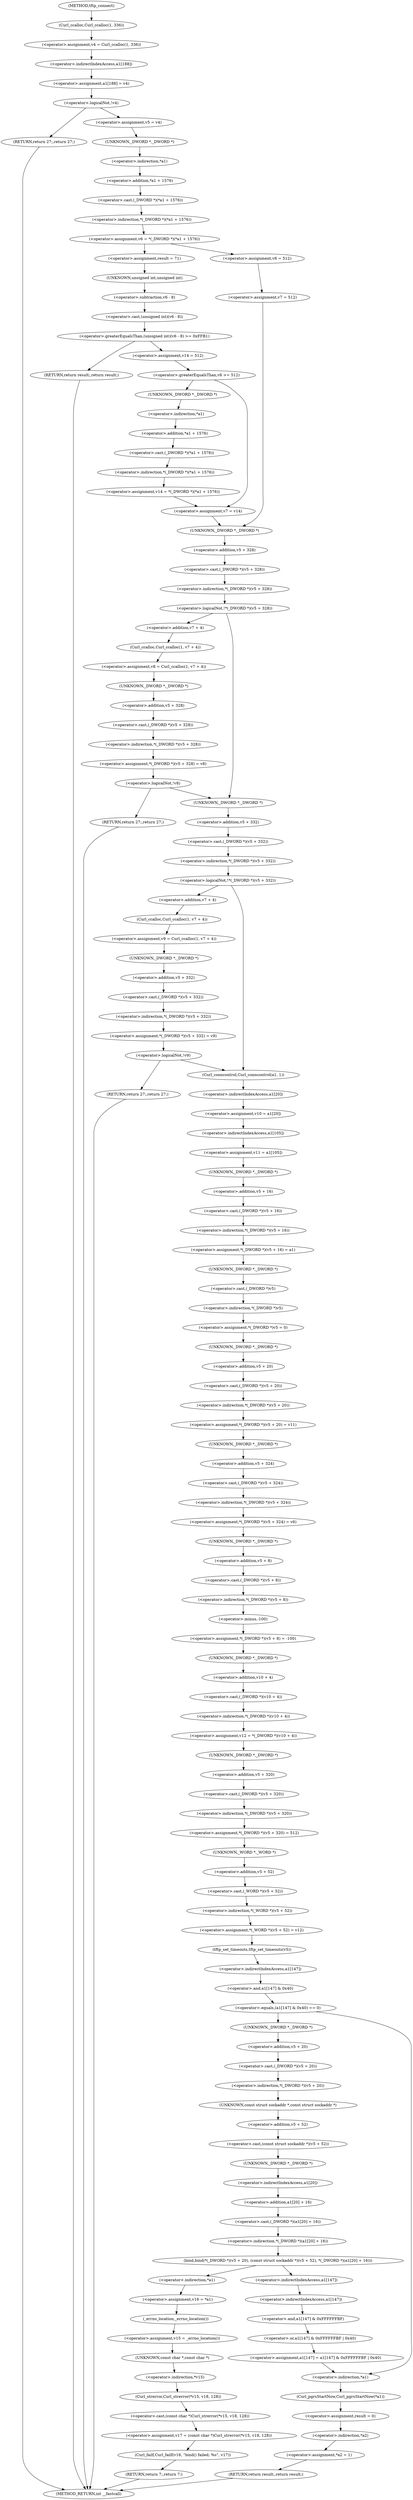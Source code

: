 digraph tftp_connect {  
"1000135" [label = "(<operator>.assignment,v4 = Curl_ccalloc(1, 336))" ]
"1000137" [label = "(Curl_ccalloc,Curl_ccalloc(1, 336))" ]
"1000140" [label = "(<operator>.assignment,a1[188] = v4)" ]
"1000141" [label = "(<operator>.indirectIndexAccess,a1[188])" ]
"1000146" [label = "(<operator>.logicalNot,!v4)" ]
"1000148" [label = "(RETURN,return 27;,return 27;)" ]
"1000150" [label = "(<operator>.assignment,v5 = v4)" ]
"1000153" [label = "(<operator>.assignment,v6 = *(_DWORD *)(*a1 + 1576))" ]
"1000155" [label = "(<operator>.indirection,*(_DWORD *)(*a1 + 1576))" ]
"1000156" [label = "(<operator>.cast,(_DWORD *)(*a1 + 1576))" ]
"1000157" [label = "(UNKNOWN,_DWORD *,_DWORD *)" ]
"1000158" [label = "(<operator>.addition,*a1 + 1576)" ]
"1000159" [label = "(<operator>.indirection,*a1)" ]
"1000165" [label = "(<operator>.assignment,result = 71)" ]
"1000169" [label = "(<operator>.greaterEqualsThan,(unsigned int)(v6 - 8) >= 0xFFB1)" ]
"1000170" [label = "(<operator>.cast,(unsigned int)(v6 - 8))" ]
"1000171" [label = "(UNKNOWN,unsigned int,unsigned int)" ]
"1000172" [label = "(<operator>.subtraction,v6 - 8)" ]
"1000176" [label = "(RETURN,return result;,return result;)" ]
"1000178" [label = "(<operator>.assignment,v14 = 512)" ]
"1000182" [label = "(<operator>.greaterEqualsThan,v6 >= 512)" ]
"1000185" [label = "(<operator>.assignment,v14 = *(_DWORD *)(*a1 + 1576))" ]
"1000187" [label = "(<operator>.indirection,*(_DWORD *)(*a1 + 1576))" ]
"1000188" [label = "(<operator>.cast,(_DWORD *)(*a1 + 1576))" ]
"1000189" [label = "(UNKNOWN,_DWORD *,_DWORD *)" ]
"1000190" [label = "(<operator>.addition,*a1 + 1576)" ]
"1000191" [label = "(<operator>.indirection,*a1)" ]
"1000194" [label = "(<operator>.assignment,v7 = v14)" ]
"1000199" [label = "(<operator>.assignment,v6 = 512)" ]
"1000202" [label = "(<operator>.assignment,v7 = 512)" ]
"1000206" [label = "(<operator>.logicalNot,!*(_DWORD *)(v5 + 328))" ]
"1000207" [label = "(<operator>.indirection,*(_DWORD *)(v5 + 328))" ]
"1000208" [label = "(<operator>.cast,(_DWORD *)(v5 + 328))" ]
"1000209" [label = "(UNKNOWN,_DWORD *,_DWORD *)" ]
"1000210" [label = "(<operator>.addition,v5 + 328)" ]
"1000214" [label = "(<operator>.assignment,v8 = Curl_ccalloc(1, v7 + 4))" ]
"1000216" [label = "(Curl_ccalloc,Curl_ccalloc(1, v7 + 4))" ]
"1000218" [label = "(<operator>.addition,v7 + 4)" ]
"1000221" [label = "(<operator>.assignment,*(_DWORD *)(v5 + 328) = v8)" ]
"1000222" [label = "(<operator>.indirection,*(_DWORD *)(v5 + 328))" ]
"1000223" [label = "(<operator>.cast,(_DWORD *)(v5 + 328))" ]
"1000224" [label = "(UNKNOWN,_DWORD *,_DWORD *)" ]
"1000225" [label = "(<operator>.addition,v5 + 328)" ]
"1000230" [label = "(<operator>.logicalNot,!v8)" ]
"1000232" [label = "(RETURN,return 27;,return 27;)" ]
"1000235" [label = "(<operator>.logicalNot,!*(_DWORD *)(v5 + 332))" ]
"1000236" [label = "(<operator>.indirection,*(_DWORD *)(v5 + 332))" ]
"1000237" [label = "(<operator>.cast,(_DWORD *)(v5 + 332))" ]
"1000238" [label = "(UNKNOWN,_DWORD *,_DWORD *)" ]
"1000239" [label = "(<operator>.addition,v5 + 332)" ]
"1000243" [label = "(<operator>.assignment,v9 = Curl_ccalloc(1, v7 + 4))" ]
"1000245" [label = "(Curl_ccalloc,Curl_ccalloc(1, v7 + 4))" ]
"1000247" [label = "(<operator>.addition,v7 + 4)" ]
"1000250" [label = "(<operator>.assignment,*(_DWORD *)(v5 + 332) = v9)" ]
"1000251" [label = "(<operator>.indirection,*(_DWORD *)(v5 + 332))" ]
"1000252" [label = "(<operator>.cast,(_DWORD *)(v5 + 332))" ]
"1000253" [label = "(UNKNOWN,_DWORD *,_DWORD *)" ]
"1000254" [label = "(<operator>.addition,v5 + 332)" ]
"1000259" [label = "(<operator>.logicalNot,!v9)" ]
"1000261" [label = "(RETURN,return 27;,return 27;)" ]
"1000263" [label = "(Curl_conncontrol,Curl_conncontrol(a1, 1))" ]
"1000266" [label = "(<operator>.assignment,v10 = a1[20])" ]
"1000268" [label = "(<operator>.indirectIndexAccess,a1[20])" ]
"1000271" [label = "(<operator>.assignment,v11 = a1[105])" ]
"1000273" [label = "(<operator>.indirectIndexAccess,a1[105])" ]
"1000276" [label = "(<operator>.assignment,*(_DWORD *)(v5 + 16) = a1)" ]
"1000277" [label = "(<operator>.indirection,*(_DWORD *)(v5 + 16))" ]
"1000278" [label = "(<operator>.cast,(_DWORD *)(v5 + 16))" ]
"1000279" [label = "(UNKNOWN,_DWORD *,_DWORD *)" ]
"1000280" [label = "(<operator>.addition,v5 + 16)" ]
"1000284" [label = "(<operator>.assignment,*(_DWORD *)v5 = 0)" ]
"1000285" [label = "(<operator>.indirection,*(_DWORD *)v5)" ]
"1000286" [label = "(<operator>.cast,(_DWORD *)v5)" ]
"1000287" [label = "(UNKNOWN,_DWORD *,_DWORD *)" ]
"1000290" [label = "(<operator>.assignment,*(_DWORD *)(v5 + 20) = v11)" ]
"1000291" [label = "(<operator>.indirection,*(_DWORD *)(v5 + 20))" ]
"1000292" [label = "(<operator>.cast,(_DWORD *)(v5 + 20))" ]
"1000293" [label = "(UNKNOWN,_DWORD *,_DWORD *)" ]
"1000294" [label = "(<operator>.addition,v5 + 20)" ]
"1000298" [label = "(<operator>.assignment,*(_DWORD *)(v5 + 324) = v6)" ]
"1000299" [label = "(<operator>.indirection,*(_DWORD *)(v5 + 324))" ]
"1000300" [label = "(<operator>.cast,(_DWORD *)(v5 + 324))" ]
"1000301" [label = "(UNKNOWN,_DWORD *,_DWORD *)" ]
"1000302" [label = "(<operator>.addition,v5 + 324)" ]
"1000306" [label = "(<operator>.assignment,*(_DWORD *)(v5 + 8) = -100)" ]
"1000307" [label = "(<operator>.indirection,*(_DWORD *)(v5 + 8))" ]
"1000308" [label = "(<operator>.cast,(_DWORD *)(v5 + 8))" ]
"1000309" [label = "(UNKNOWN,_DWORD *,_DWORD *)" ]
"1000310" [label = "(<operator>.addition,v5 + 8)" ]
"1000313" [label = "(<operator>.minus,-100)" ]
"1000315" [label = "(<operator>.assignment,v12 = *(_DWORD *)(v10 + 4))" ]
"1000317" [label = "(<operator>.indirection,*(_DWORD *)(v10 + 4))" ]
"1000318" [label = "(<operator>.cast,(_DWORD *)(v10 + 4))" ]
"1000319" [label = "(UNKNOWN,_DWORD *,_DWORD *)" ]
"1000320" [label = "(<operator>.addition,v10 + 4)" ]
"1000323" [label = "(<operator>.assignment,*(_DWORD *)(v5 + 320) = 512)" ]
"1000324" [label = "(<operator>.indirection,*(_DWORD *)(v5 + 320))" ]
"1000325" [label = "(<operator>.cast,(_DWORD *)(v5 + 320))" ]
"1000326" [label = "(UNKNOWN,_DWORD *,_DWORD *)" ]
"1000327" [label = "(<operator>.addition,v5 + 320)" ]
"1000331" [label = "(<operator>.assignment,*(_WORD *)(v5 + 52) = v12)" ]
"1000332" [label = "(<operator>.indirection,*(_WORD *)(v5 + 52))" ]
"1000333" [label = "(<operator>.cast,(_WORD *)(v5 + 52))" ]
"1000334" [label = "(UNKNOWN,_WORD *,_WORD *)" ]
"1000335" [label = "(<operator>.addition,v5 + 52)" ]
"1000339" [label = "(tftp_set_timeouts,tftp_set_timeouts(v5))" ]
"1000342" [label = "(<operator>.equals,(a1[147] & 0x40) == 0)" ]
"1000343" [label = "(<operator>.and,a1[147] & 0x40)" ]
"1000344" [label = "(<operator>.indirectIndexAccess,a1[147])" ]
"1000351" [label = "(bind,bind(*(_DWORD *)(v5 + 20), (const struct sockaddr *)(v5 + 52), *(_DWORD *)(a1[20] + 16)))" ]
"1000352" [label = "(<operator>.indirection,*(_DWORD *)(v5 + 20))" ]
"1000353" [label = "(<operator>.cast,(_DWORD *)(v5 + 20))" ]
"1000354" [label = "(UNKNOWN,_DWORD *,_DWORD *)" ]
"1000355" [label = "(<operator>.addition,v5 + 20)" ]
"1000358" [label = "(<operator>.cast,(const struct sockaddr *)(v5 + 52))" ]
"1000359" [label = "(UNKNOWN,const struct sockaddr *,const struct sockaddr *)" ]
"1000360" [label = "(<operator>.addition,v5 + 52)" ]
"1000363" [label = "(<operator>.indirection,*(_DWORD *)(a1[20] + 16))" ]
"1000364" [label = "(<operator>.cast,(_DWORD *)(a1[20] + 16))" ]
"1000365" [label = "(UNKNOWN,_DWORD *,_DWORD *)" ]
"1000366" [label = "(<operator>.addition,a1[20] + 16)" ]
"1000367" [label = "(<operator>.indirectIndexAccess,a1[20])" ]
"1000372" [label = "(<operator>.assignment,v16 = *a1)" ]
"1000374" [label = "(<operator>.indirection,*a1)" ]
"1000376" [label = "(<operator>.assignment,v15 = _errno_location())" ]
"1000378" [label = "(_errno_location,_errno_location())" ]
"1000379" [label = "(<operator>.assignment,v17 = (const char *)Curl_strerror(*v15, v18, 128))" ]
"1000381" [label = "(<operator>.cast,(const char *)Curl_strerror(*v15, v18, 128))" ]
"1000382" [label = "(UNKNOWN,const char *,const char *)" ]
"1000383" [label = "(Curl_strerror,Curl_strerror(*v15, v18, 128))" ]
"1000384" [label = "(<operator>.indirection,*v15)" ]
"1000388" [label = "(Curl_failf,Curl_failf(v16, \"bind() failed; %s\", v17))" ]
"1000392" [label = "(RETURN,return 7;,return 7;)" ]
"1000394" [label = "(<operator>.assignment,a1[147] = a1[147] & 0xFFFFFFBF | 0x40)" ]
"1000395" [label = "(<operator>.indirectIndexAccess,a1[147])" ]
"1000398" [label = "(<operator>.or,a1[147] & 0xFFFFFFBF | 0x40)" ]
"1000399" [label = "(<operator>.and,a1[147] & 0xFFFFFFBF)" ]
"1000400" [label = "(<operator>.indirectIndexAccess,a1[147])" ]
"1000405" [label = "(Curl_pgrsStartNow,Curl_pgrsStartNow(*a1))" ]
"1000406" [label = "(<operator>.indirection,*a1)" ]
"1000408" [label = "(<operator>.assignment,result = 0)" ]
"1000411" [label = "(<operator>.assignment,*a2 = 1)" ]
"1000412" [label = "(<operator>.indirection,*a2)" ]
"1000415" [label = "(RETURN,return result;,return result;)" ]
"1000116" [label = "(METHOD,tftp_connect)" ]
"1000417" [label = "(METHOD_RETURN,int __fastcall)" ]
  "1000135" -> "1000141" 
  "1000137" -> "1000135" 
  "1000140" -> "1000146" 
  "1000141" -> "1000140" 
  "1000146" -> "1000148" 
  "1000146" -> "1000150" 
  "1000148" -> "1000417" 
  "1000150" -> "1000157" 
  "1000153" -> "1000165" 
  "1000153" -> "1000199" 
  "1000155" -> "1000153" 
  "1000156" -> "1000155" 
  "1000157" -> "1000159" 
  "1000158" -> "1000156" 
  "1000159" -> "1000158" 
  "1000165" -> "1000171" 
  "1000169" -> "1000176" 
  "1000169" -> "1000178" 
  "1000170" -> "1000169" 
  "1000171" -> "1000172" 
  "1000172" -> "1000170" 
  "1000176" -> "1000417" 
  "1000178" -> "1000182" 
  "1000182" -> "1000189" 
  "1000182" -> "1000194" 
  "1000185" -> "1000194" 
  "1000187" -> "1000185" 
  "1000188" -> "1000187" 
  "1000189" -> "1000191" 
  "1000190" -> "1000188" 
  "1000191" -> "1000190" 
  "1000194" -> "1000209" 
  "1000199" -> "1000202" 
  "1000202" -> "1000209" 
  "1000206" -> "1000238" 
  "1000206" -> "1000218" 
  "1000207" -> "1000206" 
  "1000208" -> "1000207" 
  "1000209" -> "1000210" 
  "1000210" -> "1000208" 
  "1000214" -> "1000224" 
  "1000216" -> "1000214" 
  "1000218" -> "1000216" 
  "1000221" -> "1000230" 
  "1000222" -> "1000221" 
  "1000223" -> "1000222" 
  "1000224" -> "1000225" 
  "1000225" -> "1000223" 
  "1000230" -> "1000238" 
  "1000230" -> "1000232" 
  "1000232" -> "1000417" 
  "1000235" -> "1000247" 
  "1000235" -> "1000263" 
  "1000236" -> "1000235" 
  "1000237" -> "1000236" 
  "1000238" -> "1000239" 
  "1000239" -> "1000237" 
  "1000243" -> "1000253" 
  "1000245" -> "1000243" 
  "1000247" -> "1000245" 
  "1000250" -> "1000259" 
  "1000251" -> "1000250" 
  "1000252" -> "1000251" 
  "1000253" -> "1000254" 
  "1000254" -> "1000252" 
  "1000259" -> "1000261" 
  "1000259" -> "1000263" 
  "1000261" -> "1000417" 
  "1000263" -> "1000268" 
  "1000266" -> "1000273" 
  "1000268" -> "1000266" 
  "1000271" -> "1000279" 
  "1000273" -> "1000271" 
  "1000276" -> "1000287" 
  "1000277" -> "1000276" 
  "1000278" -> "1000277" 
  "1000279" -> "1000280" 
  "1000280" -> "1000278" 
  "1000284" -> "1000293" 
  "1000285" -> "1000284" 
  "1000286" -> "1000285" 
  "1000287" -> "1000286" 
  "1000290" -> "1000301" 
  "1000291" -> "1000290" 
  "1000292" -> "1000291" 
  "1000293" -> "1000294" 
  "1000294" -> "1000292" 
  "1000298" -> "1000309" 
  "1000299" -> "1000298" 
  "1000300" -> "1000299" 
  "1000301" -> "1000302" 
  "1000302" -> "1000300" 
  "1000306" -> "1000319" 
  "1000307" -> "1000313" 
  "1000308" -> "1000307" 
  "1000309" -> "1000310" 
  "1000310" -> "1000308" 
  "1000313" -> "1000306" 
  "1000315" -> "1000326" 
  "1000317" -> "1000315" 
  "1000318" -> "1000317" 
  "1000319" -> "1000320" 
  "1000320" -> "1000318" 
  "1000323" -> "1000334" 
  "1000324" -> "1000323" 
  "1000325" -> "1000324" 
  "1000326" -> "1000327" 
  "1000327" -> "1000325" 
  "1000331" -> "1000339" 
  "1000332" -> "1000331" 
  "1000333" -> "1000332" 
  "1000334" -> "1000335" 
  "1000335" -> "1000333" 
  "1000339" -> "1000344" 
  "1000342" -> "1000354" 
  "1000342" -> "1000406" 
  "1000343" -> "1000342" 
  "1000344" -> "1000343" 
  "1000351" -> "1000374" 
  "1000351" -> "1000395" 
  "1000352" -> "1000359" 
  "1000353" -> "1000352" 
  "1000354" -> "1000355" 
  "1000355" -> "1000353" 
  "1000358" -> "1000365" 
  "1000359" -> "1000360" 
  "1000360" -> "1000358" 
  "1000363" -> "1000351" 
  "1000364" -> "1000363" 
  "1000365" -> "1000367" 
  "1000366" -> "1000364" 
  "1000367" -> "1000366" 
  "1000372" -> "1000378" 
  "1000374" -> "1000372" 
  "1000376" -> "1000382" 
  "1000378" -> "1000376" 
  "1000379" -> "1000388" 
  "1000381" -> "1000379" 
  "1000382" -> "1000384" 
  "1000383" -> "1000381" 
  "1000384" -> "1000383" 
  "1000388" -> "1000392" 
  "1000392" -> "1000417" 
  "1000394" -> "1000406" 
  "1000395" -> "1000400" 
  "1000398" -> "1000394" 
  "1000399" -> "1000398" 
  "1000400" -> "1000399" 
  "1000405" -> "1000408" 
  "1000406" -> "1000405" 
  "1000408" -> "1000412" 
  "1000411" -> "1000415" 
  "1000412" -> "1000411" 
  "1000415" -> "1000417" 
  "1000116" -> "1000137" 
}
